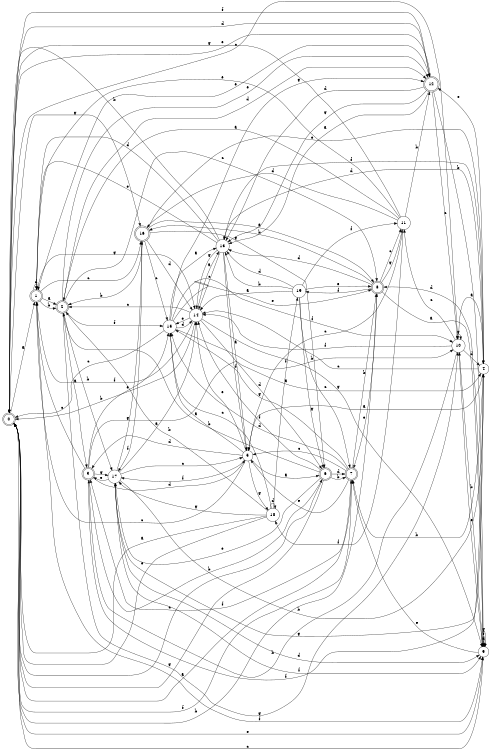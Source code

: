 digraph n16_5 {
__start0 [label="" shape="none"];

rankdir=LR;
size="8,5";

s0 [style="rounded,filled", color="black", fillcolor="white" shape="doublecircle", label="0"];
s1 [style="rounded,filled", color="black", fillcolor="white" shape="doublecircle", label="1"];
s2 [style="rounded,filled", color="black", fillcolor="white" shape="doublecircle", label="2"];
s3 [style="rounded,filled", color="black", fillcolor="white" shape="doublecircle", label="3"];
s4 [style="filled", color="black", fillcolor="white" shape="circle", label="4"];
s5 [style="filled", color="black", fillcolor="white" shape="circle", label="5"];
s6 [style="rounded,filled", color="black", fillcolor="white" shape="doublecircle", label="6"];
s7 [style="rounded,filled", color="black", fillcolor="white" shape="doublecircle", label="7"];
s8 [style="rounded,filled", color="black", fillcolor="white" shape="doublecircle", label="8"];
s9 [style="filled", color="black", fillcolor="white" shape="circle", label="9"];
s10 [style="filled", color="black", fillcolor="white" shape="circle", label="10"];
s11 [style="filled", color="black", fillcolor="white" shape="circle", label="11"];
s12 [style="rounded,filled", color="black", fillcolor="white" shape="doublecircle", label="12"];
s13 [style="filled", color="black", fillcolor="white" shape="circle", label="13"];
s14 [style="filled", color="black", fillcolor="white" shape="circle", label="14"];
s15 [style="filled", color="black", fillcolor="white" shape="circle", label="15"];
s16 [style="rounded,filled", color="black", fillcolor="white" shape="doublecircle", label="16"];
s17 [style="filled", color="black", fillcolor="white" shape="circle", label="17"];
s18 [style="filled", color="black", fillcolor="white" shape="circle", label="18"];
s19 [style="filled", color="black", fillcolor="white" shape="circle", label="19"];
s0 -> s1 [label="a"];
s0 -> s8 [label="b"];
s0 -> s10 [label="c"];
s0 -> s12 [label="d"];
s0 -> s9 [label="e"];
s0 -> s7 [label="f"];
s0 -> s16 [label="g"];
s1 -> s2 [label="a"];
s1 -> s2 [label="b"];
s1 -> s16 [label="c"];
s1 -> s1 [label="d"];
s1 -> s12 [label="e"];
s1 -> s9 [label="f"];
s1 -> s14 [label="g"];
s2 -> s3 [label="a"];
s2 -> s17 [label="b"];
s2 -> s8 [label="c"];
s2 -> s12 [label="d"];
s2 -> s12 [label="e"];
s2 -> s15 [label="f"];
s2 -> s10 [label="g"];
s3 -> s4 [label="a"];
s3 -> s6 [label="b"];
s3 -> s1 [label="c"];
s3 -> s5 [label="d"];
s3 -> s15 [label="e"];
s3 -> s4 [label="f"];
s3 -> s17 [label="g"];
s4 -> s5 [label="a"];
s4 -> s7 [label="b"];
s4 -> s14 [label="c"];
s4 -> s13 [label="d"];
s4 -> s12 [label="e"];
s4 -> s13 [label="f"];
s4 -> s17 [label="g"];
s5 -> s6 [label="a"];
s5 -> s15 [label="b"];
s5 -> s1 [label="c"];
s5 -> s3 [label="d"];
s5 -> s14 [label="e"];
s5 -> s17 [label="f"];
s5 -> s18 [label="g"];
s6 -> s2 [label="a"];
s6 -> s7 [label="b"];
s6 -> s0 [label="c"];
s6 -> s7 [label="d"];
s6 -> s17 [label="e"];
s6 -> s14 [label="f"];
s6 -> s0 [label="g"];
s7 -> s0 [label="a"];
s7 -> s8 [label="b"];
s7 -> s5 [label="c"];
s7 -> s15 [label="d"];
s7 -> s5 [label="e"];
s7 -> s3 [label="f"];
s7 -> s15 [label="g"];
s8 -> s9 [label="a"];
s8 -> s16 [label="b"];
s8 -> s11 [label="c"];
s8 -> s13 [label="d"];
s8 -> s7 [label="e"];
s8 -> s19 [label="f"];
s8 -> s11 [label="g"];
s9 -> s9 [label="a"];
s9 -> s10 [label="b"];
s9 -> s0 [label="c"];
s9 -> s8 [label="d"];
s9 -> s7 [label="e"];
s9 -> s9 [label="f"];
s9 -> s9 [label="g"];
s10 -> s4 [label="a"];
s10 -> s3 [label="b"];
s10 -> s11 [label="c"];
s10 -> s4 [label="d"];
s10 -> s9 [label="e"];
s10 -> s14 [label="f"];
s10 -> s10 [label="g"];
s11 -> s2 [label="a"];
s11 -> s12 [label="b"];
s11 -> s5 [label="c"];
s11 -> s16 [label="d"];
s11 -> s1 [label="e"];
s11 -> s18 [label="f"];
s11 -> s0 [label="g"];
s12 -> s13 [label="a"];
s12 -> s9 [label="b"];
s12 -> s10 [label="c"];
s12 -> s13 [label="d"];
s12 -> s0 [label="e"];
s12 -> s0 [label="f"];
s12 -> s13 [label="g"];
s13 -> s5 [label="a"];
s13 -> s0 [label="b"];
s13 -> s14 [label="c"];
s13 -> s1 [label="d"];
s13 -> s1 [label="e"];
s13 -> s5 [label="f"];
s13 -> s14 [label="g"];
s14 -> s13 [label="a"];
s14 -> s0 [label="b"];
s14 -> s2 [label="c"];
s14 -> s6 [label="d"];
s14 -> s15 [label="e"];
s14 -> s1 [label="f"];
s14 -> s9 [label="g"];
s15 -> s13 [label="a"];
s15 -> s10 [label="b"];
s15 -> s0 [label="c"];
s15 -> s14 [label="d"];
s15 -> s8 [label="e"];
s15 -> s10 [label="f"];
s15 -> s12 [label="g"];
s16 -> s8 [label="a"];
s16 -> s2 [label="b"];
s16 -> s15 [label="c"];
s16 -> s14 [label="d"];
s16 -> s4 [label="e"];
s16 -> s17 [label="f"];
s16 -> s6 [label="g"];
s17 -> s14 [label="a"];
s17 -> s4 [label="b"];
s17 -> s5 [label="c"];
s17 -> s9 [label="d"];
s17 -> s3 [label="e"];
s17 -> s9 [label="f"];
s17 -> s16 [label="g"];
s18 -> s0 [label="a"];
s18 -> s2 [label="b"];
s18 -> s15 [label="c"];
s18 -> s18 [label="d"];
s18 -> s0 [label="e"];
s18 -> s19 [label="f"];
s18 -> s17 [label="g"];
s19 -> s14 [label="a"];
s19 -> s13 [label="b"];
s19 -> s7 [label="c"];
s19 -> s13 [label="d"];
s19 -> s8 [label="e"];
s19 -> s11 [label="f"];
s19 -> s6 [label="g"];

}